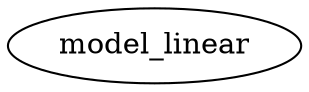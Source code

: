 /* Created by mdot for Matlab */
digraph m2html {

  model_linear [URL="model_linear.html"];
  model_linear [URL="model_linear.html"];
}